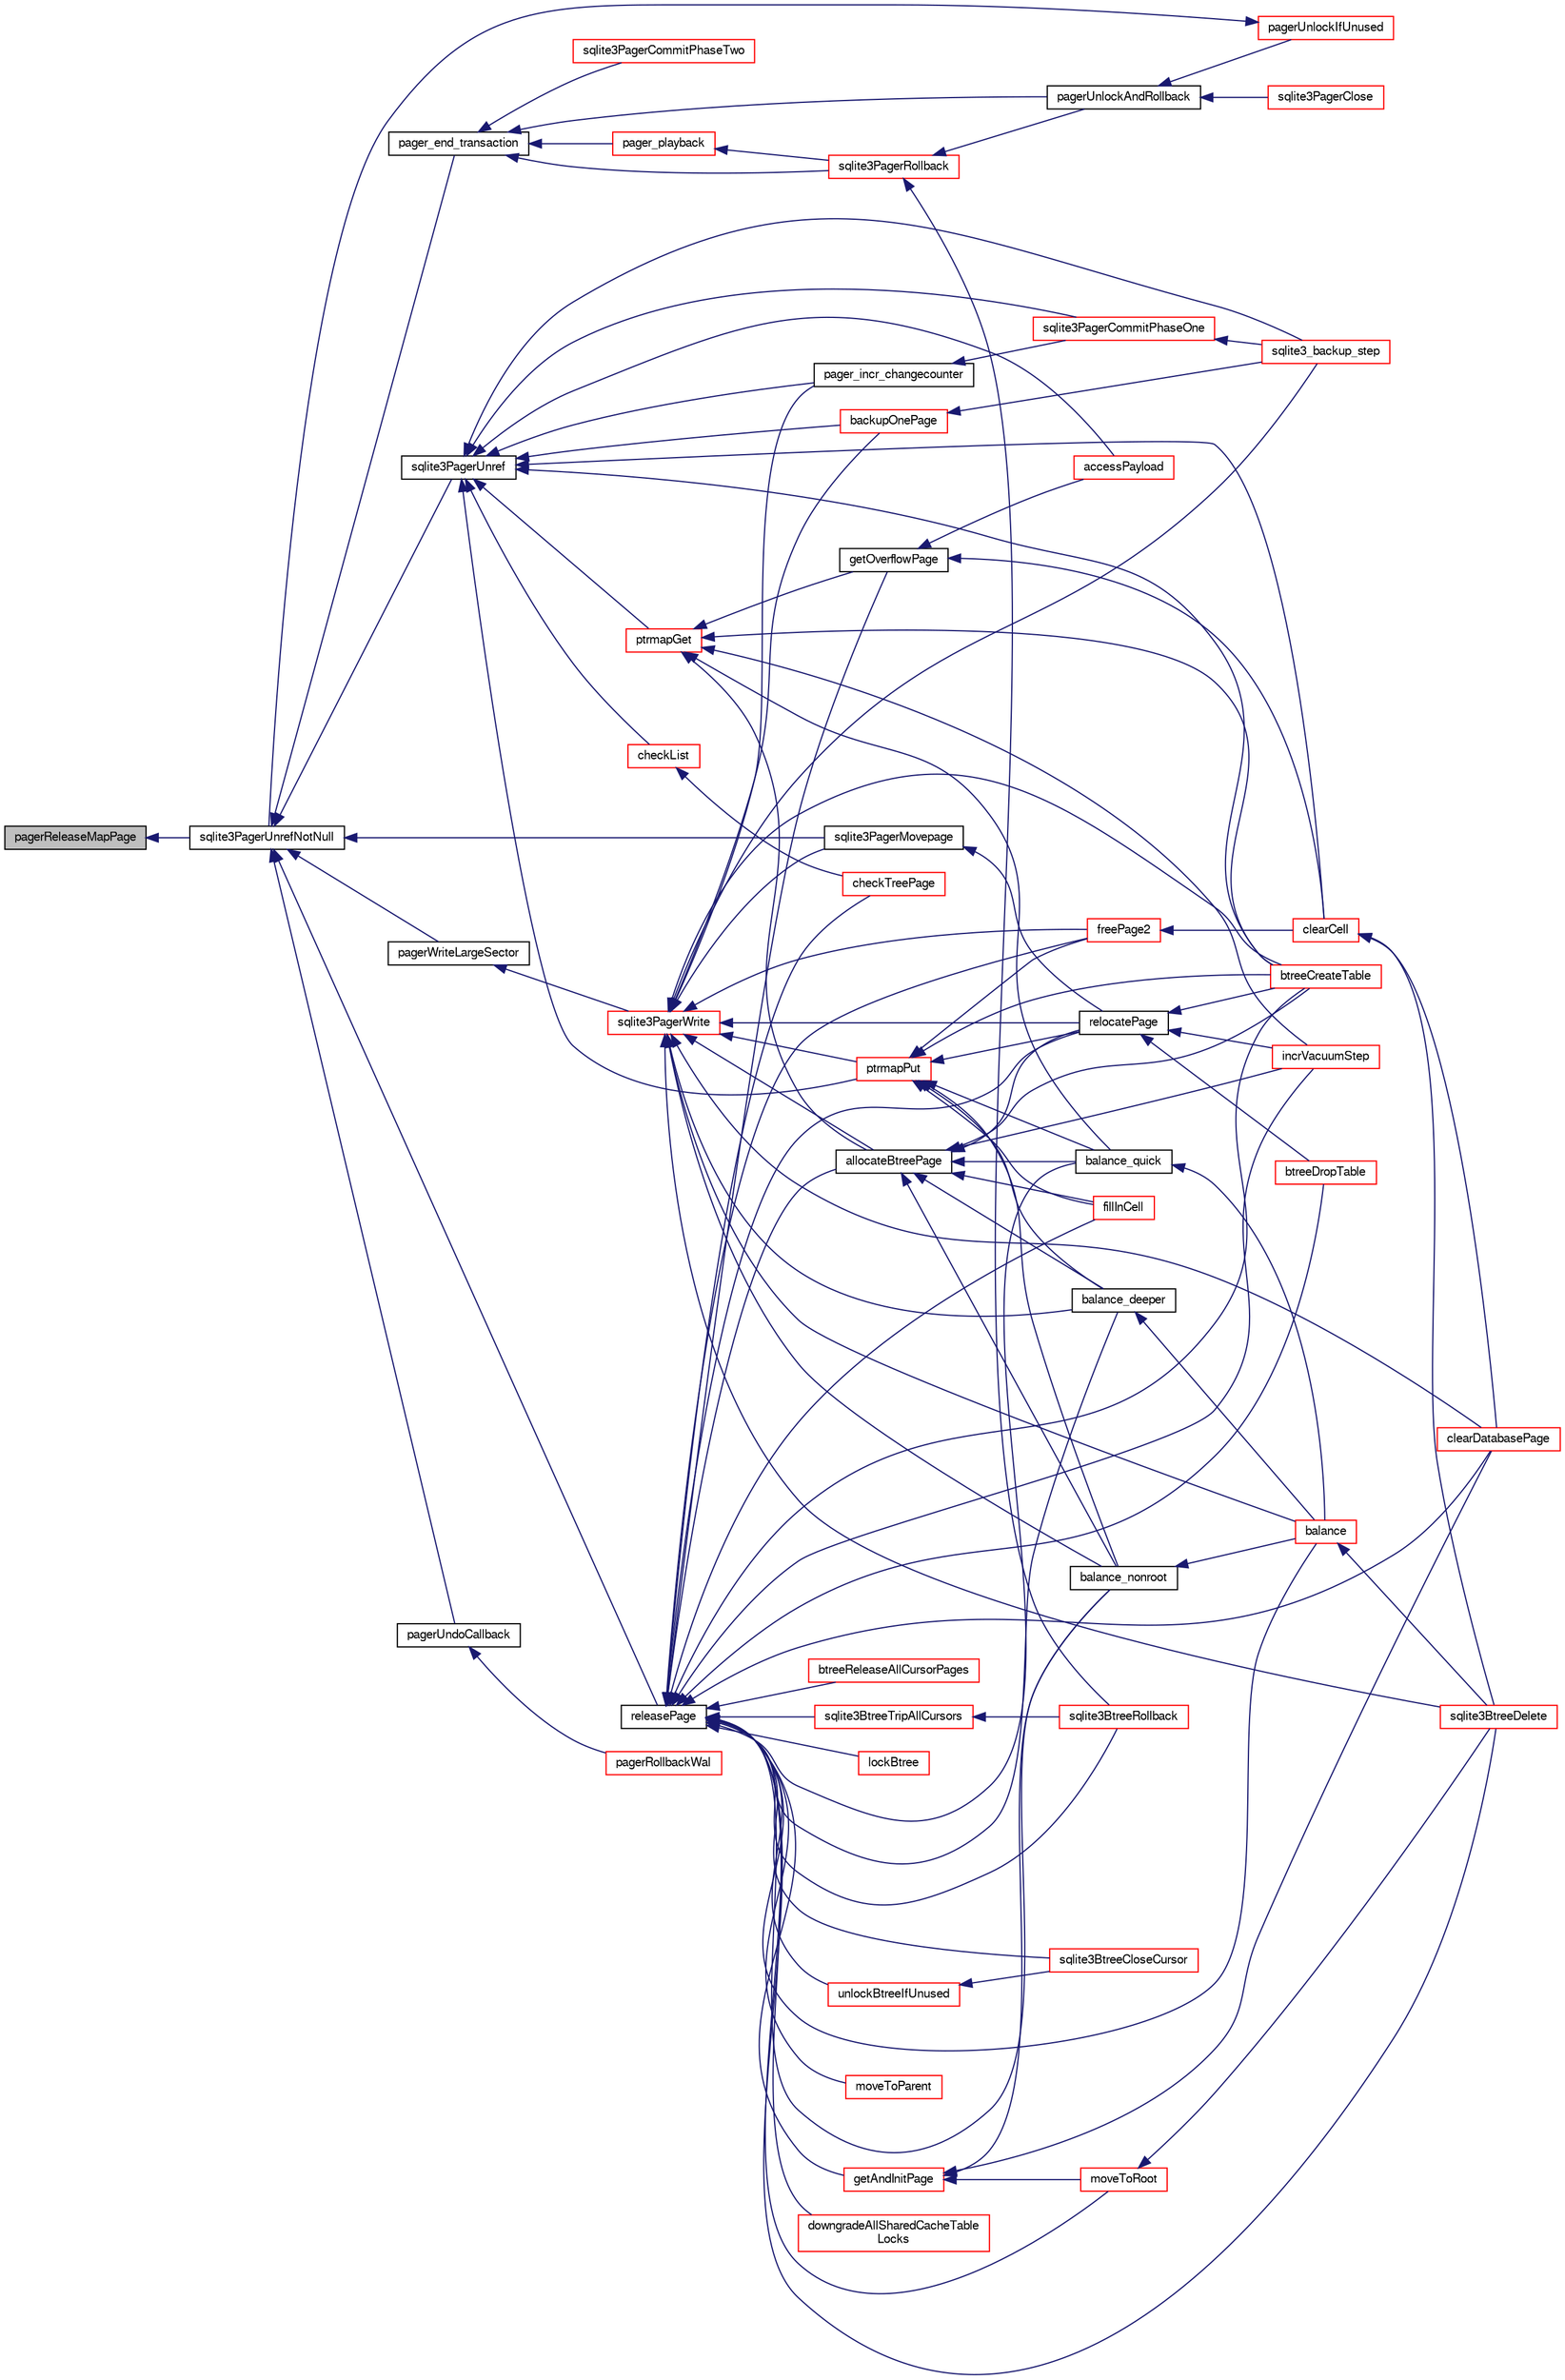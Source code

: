 digraph "pagerReleaseMapPage"
{
  edge [fontname="FreeSans",fontsize="10",labelfontname="FreeSans",labelfontsize="10"];
  node [fontname="FreeSans",fontsize="10",shape=record];
  rankdir="LR";
  Node204079 [label="pagerReleaseMapPage",height=0.2,width=0.4,color="black", fillcolor="grey75", style="filled", fontcolor="black"];
  Node204079 -> Node204080 [dir="back",color="midnightblue",fontsize="10",style="solid",fontname="FreeSans"];
  Node204080 [label="sqlite3PagerUnrefNotNull",height=0.2,width=0.4,color="black", fillcolor="white", style="filled",URL="$sqlite3_8c.html#a4b314f96f09f5c68c94672e420e31ab9"];
  Node204080 -> Node204081 [dir="back",color="midnightblue",fontsize="10",style="solid",fontname="FreeSans"];
  Node204081 [label="pager_end_transaction",height=0.2,width=0.4,color="black", fillcolor="white", style="filled",URL="$sqlite3_8c.html#a0814e2cfab386b1e3ba74528870339fe"];
  Node204081 -> Node204082 [dir="back",color="midnightblue",fontsize="10",style="solid",fontname="FreeSans"];
  Node204082 [label="pagerUnlockAndRollback",height=0.2,width=0.4,color="black", fillcolor="white", style="filled",URL="$sqlite3_8c.html#a02d96b7bf62c3b13ba905d168914518c"];
  Node204082 -> Node204083 [dir="back",color="midnightblue",fontsize="10",style="solid",fontname="FreeSans"];
  Node204083 [label="sqlite3PagerClose",height=0.2,width=0.4,color="red", fillcolor="white", style="filled",URL="$sqlite3_8c.html#af94b1f96b60689fd09422cce2c85f53f"];
  Node204082 -> Node204356 [dir="back",color="midnightblue",fontsize="10",style="solid",fontname="FreeSans"];
  Node204356 [label="pagerUnlockIfUnused",height=0.2,width=0.4,color="red", fillcolor="white", style="filled",URL="$sqlite3_8c.html#abf547f4276efb6f10262f7fde1e4d065"];
  Node204356 -> Node204080 [dir="back",color="midnightblue",fontsize="10",style="solid",fontname="FreeSans"];
  Node204081 -> Node204359 [dir="back",color="midnightblue",fontsize="10",style="solid",fontname="FreeSans"];
  Node204359 [label="pager_playback",height=0.2,width=0.4,color="red", fillcolor="white", style="filled",URL="$sqlite3_8c.html#a9d9a750a9fc76eb4b668c8a16b164a65"];
  Node204359 -> Node204365 [dir="back",color="midnightblue",fontsize="10",style="solid",fontname="FreeSans"];
  Node204365 [label="sqlite3PagerRollback",height=0.2,width=0.4,color="red", fillcolor="white", style="filled",URL="$sqlite3_8c.html#afdd2ecbb97b7a716892ff6bd10c7dfd0"];
  Node204365 -> Node204082 [dir="back",color="midnightblue",fontsize="10",style="solid",fontname="FreeSans"];
  Node204365 -> Node204370 [dir="back",color="midnightblue",fontsize="10",style="solid",fontname="FreeSans"];
  Node204370 [label="sqlite3BtreeRollback",height=0.2,width=0.4,color="red", fillcolor="white", style="filled",URL="$sqlite3_8c.html#a317473acdafdd688385c8954f09de186"];
  Node204081 -> Node204430 [dir="back",color="midnightblue",fontsize="10",style="solid",fontname="FreeSans"];
  Node204430 [label="sqlite3PagerCommitPhaseTwo",height=0.2,width=0.4,color="red", fillcolor="white", style="filled",URL="$sqlite3_8c.html#a18af1df44bbc3ae598f0559f6fc5861e"];
  Node204081 -> Node204365 [dir="back",color="midnightblue",fontsize="10",style="solid",fontname="FreeSans"];
  Node204080 -> Node204432 [dir="back",color="midnightblue",fontsize="10",style="solid",fontname="FreeSans"];
  Node204432 [label="pagerUndoCallback",height=0.2,width=0.4,color="black", fillcolor="white", style="filled",URL="$sqlite3_8c.html#aca578b7eaed97dbbc2219eb67e1de24f"];
  Node204432 -> Node204433 [dir="back",color="midnightblue",fontsize="10",style="solid",fontname="FreeSans"];
  Node204433 [label="pagerRollbackWal",height=0.2,width=0.4,color="red", fillcolor="white", style="filled",URL="$sqlite3_8c.html#a80911cae8e3a137646b54d4e3e52147b"];
  Node204080 -> Node204434 [dir="back",color="midnightblue",fontsize="10",style="solid",fontname="FreeSans"];
  Node204434 [label="sqlite3PagerUnref",height=0.2,width=0.4,color="black", fillcolor="white", style="filled",URL="$sqlite3_8c.html#aa9d040b7f24a8a5d99bf96863b52cd15"];
  Node204434 -> Node204435 [dir="back",color="midnightblue",fontsize="10",style="solid",fontname="FreeSans"];
  Node204435 [label="pager_incr_changecounter",height=0.2,width=0.4,color="black", fillcolor="white", style="filled",URL="$sqlite3_8c.html#add9f57a131d488bb6fc49dedc5a4df81"];
  Node204435 -> Node204436 [dir="back",color="midnightblue",fontsize="10",style="solid",fontname="FreeSans"];
  Node204436 [label="sqlite3PagerCommitPhaseOne",height=0.2,width=0.4,color="red", fillcolor="white", style="filled",URL="$sqlite3_8c.html#a2baf986bff9120486e9acc5951494ea7"];
  Node204436 -> Node204298 [dir="back",color="midnightblue",fontsize="10",style="solid",fontname="FreeSans"];
  Node204298 [label="sqlite3_backup_step",height=0.2,width=0.4,color="red", fillcolor="white", style="filled",URL="$sqlite3_8h.html#a1699b75e98d082eebc465a9e64c35269"];
  Node204434 -> Node204436 [dir="back",color="midnightblue",fontsize="10",style="solid",fontname="FreeSans"];
  Node204434 -> Node204437 [dir="back",color="midnightblue",fontsize="10",style="solid",fontname="FreeSans"];
  Node204437 [label="ptrmapPut",height=0.2,width=0.4,color="red", fillcolor="white", style="filled",URL="$sqlite3_8c.html#ac16fbe55892f29324ac5d09957374ed0"];
  Node204437 -> Node204405 [dir="back",color="midnightblue",fontsize="10",style="solid",fontname="FreeSans"];
  Node204405 [label="relocatePage",height=0.2,width=0.4,color="black", fillcolor="white", style="filled",URL="$sqlite3_8c.html#af8fb5934ff87b02845c89350c57fd2bc"];
  Node204405 -> Node204406 [dir="back",color="midnightblue",fontsize="10",style="solid",fontname="FreeSans"];
  Node204406 [label="incrVacuumStep",height=0.2,width=0.4,color="red", fillcolor="white", style="filled",URL="$sqlite3_8c.html#a68a85130a567f1700dc0907ec9227892"];
  Node204405 -> Node204408 [dir="back",color="midnightblue",fontsize="10",style="solid",fontname="FreeSans"];
  Node204408 [label="btreeCreateTable",height=0.2,width=0.4,color="red", fillcolor="white", style="filled",URL="$sqlite3_8c.html#a48e09eaac366a6b585edd02553872954"];
  Node204405 -> Node204403 [dir="back",color="midnightblue",fontsize="10",style="solid",fontname="FreeSans"];
  Node204403 [label="btreeDropTable",height=0.2,width=0.4,color="red", fillcolor="white", style="filled",URL="$sqlite3_8c.html#abba4061ea34842db278e91f537d2c2ff"];
  Node204437 -> Node204426 [dir="back",color="midnightblue",fontsize="10",style="solid",fontname="FreeSans"];
  Node204426 [label="freePage2",height=0.2,width=0.4,color="red", fillcolor="white", style="filled",URL="$sqlite3_8c.html#a625a2c2bdaf95cdb3a7cb945201f7efb"];
  Node204426 -> Node204421 [dir="back",color="midnightblue",fontsize="10",style="solid",fontname="FreeSans"];
  Node204421 [label="clearCell",height=0.2,width=0.4,color="red", fillcolor="white", style="filled",URL="$sqlite3_8c.html#acde9692b1b53b7e35fa3ee62c01a0341"];
  Node204421 -> Node204387 [dir="back",color="midnightblue",fontsize="10",style="solid",fontname="FreeSans"];
  Node204387 [label="sqlite3BtreeDelete",height=0.2,width=0.4,color="red", fillcolor="white", style="filled",URL="$sqlite3_8c.html#a65c40cd7ec987dbd25392a180f388fe7"];
  Node204421 -> Node204400 [dir="back",color="midnightblue",fontsize="10",style="solid",fontname="FreeSans"];
  Node204400 [label="clearDatabasePage",height=0.2,width=0.4,color="red", fillcolor="white", style="filled",URL="$sqlite3_8c.html#aecc3046a56feeeabd3ca93c0685e35d5"];
  Node204437 -> Node204423 [dir="back",color="midnightblue",fontsize="10",style="solid",fontname="FreeSans"];
  Node204423 [label="fillInCell",height=0.2,width=0.4,color="red", fillcolor="white", style="filled",URL="$sqlite3_8c.html#ab66a77004cf93954f2aae7e52a4e51a7"];
  Node204437 -> Node204424 [dir="back",color="midnightblue",fontsize="10",style="solid",fontname="FreeSans"];
  Node204424 [label="balance_quick",height=0.2,width=0.4,color="black", fillcolor="white", style="filled",URL="$sqlite3_8c.html#a92f1869a02b8b9196e5ea7ed2e61c328"];
  Node204424 -> Node204399 [dir="back",color="midnightblue",fontsize="10",style="solid",fontname="FreeSans"];
  Node204399 [label="balance",height=0.2,width=0.4,color="red", fillcolor="white", style="filled",URL="$sqlite3_8c.html#a173f7c872fb68ccd3a20440d640b66c7"];
  Node204399 -> Node204387 [dir="back",color="midnightblue",fontsize="10",style="solid",fontname="FreeSans"];
  Node204437 -> Node204398 [dir="back",color="midnightblue",fontsize="10",style="solid",fontname="FreeSans"];
  Node204398 [label="balance_nonroot",height=0.2,width=0.4,color="black", fillcolor="white", style="filled",URL="$sqlite3_8c.html#a513ba5c0beb3462a4b60064469f1539d"];
  Node204398 -> Node204399 [dir="back",color="midnightblue",fontsize="10",style="solid",fontname="FreeSans"];
  Node204437 -> Node204425 [dir="back",color="midnightblue",fontsize="10",style="solid",fontname="FreeSans"];
  Node204425 [label="balance_deeper",height=0.2,width=0.4,color="black", fillcolor="white", style="filled",URL="$sqlite3_8c.html#af8eafba12a6ebc987cf6ae89f4cce1a8"];
  Node204425 -> Node204399 [dir="back",color="midnightblue",fontsize="10",style="solid",fontname="FreeSans"];
  Node204437 -> Node204408 [dir="back",color="midnightblue",fontsize="10",style="solid",fontname="FreeSans"];
  Node204434 -> Node204442 [dir="back",color="midnightblue",fontsize="10",style="solid",fontname="FreeSans"];
  Node204442 [label="ptrmapGet",height=0.2,width=0.4,color="red", fillcolor="white", style="filled",URL="$sqlite3_8c.html#ae91bfd9c1bec807a52a384d2ed01934b"];
  Node204442 -> Node204406 [dir="back",color="midnightblue",fontsize="10",style="solid",fontname="FreeSans"];
  Node204442 -> Node204410 [dir="back",color="midnightblue",fontsize="10",style="solid",fontname="FreeSans"];
  Node204410 [label="getOverflowPage",height=0.2,width=0.4,color="black", fillcolor="white", style="filled",URL="$sqlite3_8c.html#af907f898e049d621e2c9dc1ed1d63cf4"];
  Node204410 -> Node204411 [dir="back",color="midnightblue",fontsize="10",style="solid",fontname="FreeSans"];
  Node204411 [label="accessPayload",height=0.2,width=0.4,color="red", fillcolor="white", style="filled",URL="$sqlite3_8c.html#acf70e6d3cb6afd54d677b3dffb6959d2"];
  Node204410 -> Node204421 [dir="back",color="midnightblue",fontsize="10",style="solid",fontname="FreeSans"];
  Node204442 -> Node204422 [dir="back",color="midnightblue",fontsize="10",style="solid",fontname="FreeSans"];
  Node204422 [label="allocateBtreePage",height=0.2,width=0.4,color="black", fillcolor="white", style="filled",URL="$sqlite3_8c.html#ae84ce1103eabfe9455a6a59e6cec4a33"];
  Node204422 -> Node204405 [dir="back",color="midnightblue",fontsize="10",style="solid",fontname="FreeSans"];
  Node204422 -> Node204406 [dir="back",color="midnightblue",fontsize="10",style="solid",fontname="FreeSans"];
  Node204422 -> Node204423 [dir="back",color="midnightblue",fontsize="10",style="solid",fontname="FreeSans"];
  Node204422 -> Node204424 [dir="back",color="midnightblue",fontsize="10",style="solid",fontname="FreeSans"];
  Node204422 -> Node204398 [dir="back",color="midnightblue",fontsize="10",style="solid",fontname="FreeSans"];
  Node204422 -> Node204425 [dir="back",color="midnightblue",fontsize="10",style="solid",fontname="FreeSans"];
  Node204422 -> Node204408 [dir="back",color="midnightblue",fontsize="10",style="solid",fontname="FreeSans"];
  Node204442 -> Node204424 [dir="back",color="midnightblue",fontsize="10",style="solid",fontname="FreeSans"];
  Node204442 -> Node204408 [dir="back",color="midnightblue",fontsize="10",style="solid",fontname="FreeSans"];
  Node204434 -> Node204411 [dir="back",color="midnightblue",fontsize="10",style="solid",fontname="FreeSans"];
  Node204434 -> Node204421 [dir="back",color="midnightblue",fontsize="10",style="solid",fontname="FreeSans"];
  Node204434 -> Node204408 [dir="back",color="midnightblue",fontsize="10",style="solid",fontname="FreeSans"];
  Node204434 -> Node204444 [dir="back",color="midnightblue",fontsize="10",style="solid",fontname="FreeSans"];
  Node204444 [label="checkList",height=0.2,width=0.4,color="red", fillcolor="white", style="filled",URL="$sqlite3_8c.html#a7c888a9a7f402383d462ddef0e59f52e"];
  Node204444 -> Node204428 [dir="back",color="midnightblue",fontsize="10",style="solid",fontname="FreeSans"];
  Node204428 [label="checkTreePage",height=0.2,width=0.4,color="red", fillcolor="white", style="filled",URL="$sqlite3_8c.html#a0bdac89d12e5ac328d260ae8259777b2"];
  Node204434 -> Node204445 [dir="back",color="midnightblue",fontsize="10",style="solid",fontname="FreeSans"];
  Node204445 [label="backupOnePage",height=0.2,width=0.4,color="red", fillcolor="white", style="filled",URL="$sqlite3_8c.html#a7efb6a8380d746b14e73db99ad3428a2"];
  Node204445 -> Node204298 [dir="back",color="midnightblue",fontsize="10",style="solid",fontname="FreeSans"];
  Node204434 -> Node204298 [dir="back",color="midnightblue",fontsize="10",style="solid",fontname="FreeSans"];
  Node204080 -> Node204451 [dir="back",color="midnightblue",fontsize="10",style="solid",fontname="FreeSans"];
  Node204451 [label="pagerWriteLargeSector",height=0.2,width=0.4,color="black", fillcolor="white", style="filled",URL="$sqlite3_8c.html#a06334f0cc1c2dc95ffe29c2359928b92"];
  Node204451 -> Node204452 [dir="back",color="midnightblue",fontsize="10",style="solid",fontname="FreeSans"];
  Node204452 [label="sqlite3PagerWrite",height=0.2,width=0.4,color="red", fillcolor="white", style="filled",URL="$sqlite3_8c.html#ad4b8aee028ee99575b0748b299e04ed0"];
  Node204452 -> Node204435 [dir="back",color="midnightblue",fontsize="10",style="solid",fontname="FreeSans"];
  Node204452 -> Node204453 [dir="back",color="midnightblue",fontsize="10",style="solid",fontname="FreeSans"];
  Node204453 [label="sqlite3PagerMovepage",height=0.2,width=0.4,color="black", fillcolor="white", style="filled",URL="$sqlite3_8c.html#a8cdedc7a185709301f12c4d7b305aa1e"];
  Node204453 -> Node204405 [dir="back",color="midnightblue",fontsize="10",style="solid",fontname="FreeSans"];
  Node204452 -> Node204437 [dir="back",color="midnightblue",fontsize="10",style="solid",fontname="FreeSans"];
  Node204452 -> Node204405 [dir="back",color="midnightblue",fontsize="10",style="solid",fontname="FreeSans"];
  Node204452 -> Node204422 [dir="back",color="midnightblue",fontsize="10",style="solid",fontname="FreeSans"];
  Node204452 -> Node204426 [dir="back",color="midnightblue",fontsize="10",style="solid",fontname="FreeSans"];
  Node204452 -> Node204398 [dir="back",color="midnightblue",fontsize="10",style="solid",fontname="FreeSans"];
  Node204452 -> Node204425 [dir="back",color="midnightblue",fontsize="10",style="solid",fontname="FreeSans"];
  Node204452 -> Node204399 [dir="back",color="midnightblue",fontsize="10",style="solid",fontname="FreeSans"];
  Node204452 -> Node204387 [dir="back",color="midnightblue",fontsize="10",style="solid",fontname="FreeSans"];
  Node204452 -> Node204408 [dir="back",color="midnightblue",fontsize="10",style="solid",fontname="FreeSans"];
  Node204452 -> Node204400 [dir="back",color="midnightblue",fontsize="10",style="solid",fontname="FreeSans"];
  Node204452 -> Node204445 [dir="back",color="midnightblue",fontsize="10",style="solid",fontname="FreeSans"];
  Node204452 -> Node204298 [dir="back",color="midnightblue",fontsize="10",style="solid",fontname="FreeSans"];
  Node204080 -> Node204453 [dir="back",color="midnightblue",fontsize="10",style="solid",fontname="FreeSans"];
  Node204080 -> Node204458 [dir="back",color="midnightblue",fontsize="10",style="solid",fontname="FreeSans"];
  Node204458 [label="releasePage",height=0.2,width=0.4,color="black", fillcolor="white", style="filled",URL="$sqlite3_8c.html#a92c6fb14f9bcf117440c35116c26d6c4"];
  Node204458 -> Node204459 [dir="back",color="midnightblue",fontsize="10",style="solid",fontname="FreeSans"];
  Node204459 [label="downgradeAllSharedCacheTable\lLocks",height=0.2,width=0.4,color="red", fillcolor="white", style="filled",URL="$sqlite3_8c.html#a190cd892d7b1636800149aa2fb20f4ef"];
  Node204458 -> Node204461 [dir="back",color="midnightblue",fontsize="10",style="solid",fontname="FreeSans"];
  Node204461 [label="btreeReleaseAllCursorPages",height=0.2,width=0.4,color="red", fillcolor="white", style="filled",URL="$sqlite3_8c.html#a8535e63c9127b9f6b5b136cab41cbdd7"];
  Node204458 -> Node204376 [dir="back",color="midnightblue",fontsize="10",style="solid",fontname="FreeSans"];
  Node204376 [label="getAndInitPage",height=0.2,width=0.4,color="red", fillcolor="white", style="filled",URL="$sqlite3_8c.html#ae85122d12808231a8d58459440a405ab"];
  Node204376 -> Node204378 [dir="back",color="midnightblue",fontsize="10",style="solid",fontname="FreeSans"];
  Node204378 [label="moveToRoot",height=0.2,width=0.4,color="red", fillcolor="white", style="filled",URL="$sqlite3_8c.html#a2b8fb9bf88e10e7e4dedc8da64e7e956"];
  Node204378 -> Node204387 [dir="back",color="midnightblue",fontsize="10",style="solid",fontname="FreeSans"];
  Node204376 -> Node204398 [dir="back",color="midnightblue",fontsize="10",style="solid",fontname="FreeSans"];
  Node204376 -> Node204400 [dir="back",color="midnightblue",fontsize="10",style="solid",fontname="FreeSans"];
  Node204458 -> Node204362 [dir="back",color="midnightblue",fontsize="10",style="solid",fontname="FreeSans"];
  Node204362 [label="lockBtree",height=0.2,width=0.4,color="red", fillcolor="white", style="filled",URL="$sqlite3_8c.html#a5b808194d3178be15705a420265cee9d"];
  Node204458 -> Node204462 [dir="back",color="midnightblue",fontsize="10",style="solid",fontname="FreeSans"];
  Node204462 [label="unlockBtreeIfUnused",height=0.2,width=0.4,color="red", fillcolor="white", style="filled",URL="$sqlite3_8c.html#ada198bfad4d2c61e88bd9317e98cc96c"];
  Node204462 -> Node204463 [dir="back",color="midnightblue",fontsize="10",style="solid",fontname="FreeSans"];
  Node204463 [label="sqlite3BtreeCloseCursor",height=0.2,width=0.4,color="red", fillcolor="white", style="filled",URL="$sqlite3_8c.html#a7f494da0a512d247d690d6bc19397791"];
  Node204458 -> Node204405 [dir="back",color="midnightblue",fontsize="10",style="solid",fontname="FreeSans"];
  Node204458 -> Node204406 [dir="back",color="midnightblue",fontsize="10",style="solid",fontname="FreeSans"];
  Node204458 -> Node204464 [dir="back",color="midnightblue",fontsize="10",style="solid",fontname="FreeSans"];
  Node204464 [label="sqlite3BtreeTripAllCursors",height=0.2,width=0.4,color="red", fillcolor="white", style="filled",URL="$sqlite3_8c.html#a7e94025b9bd56e9e9ccf148d1a0e1acf"];
  Node204464 -> Node204370 [dir="back",color="midnightblue",fontsize="10",style="solid",fontname="FreeSans"];
  Node204458 -> Node204370 [dir="back",color="midnightblue",fontsize="10",style="solid",fontname="FreeSans"];
  Node204458 -> Node204463 [dir="back",color="midnightblue",fontsize="10",style="solid",fontname="FreeSans"];
  Node204458 -> Node204410 [dir="back",color="midnightblue",fontsize="10",style="solid",fontname="FreeSans"];
  Node204458 -> Node204465 [dir="back",color="midnightblue",fontsize="10",style="solid",fontname="FreeSans"];
  Node204465 [label="moveToParent",height=0.2,width=0.4,color="red", fillcolor="white", style="filled",URL="$sqlite3_8c.html#a6d71d2659481a7b7866f9445a62ec248"];
  Node204458 -> Node204378 [dir="back",color="midnightblue",fontsize="10",style="solid",fontname="FreeSans"];
  Node204458 -> Node204422 [dir="back",color="midnightblue",fontsize="10",style="solid",fontname="FreeSans"];
  Node204458 -> Node204426 [dir="back",color="midnightblue",fontsize="10",style="solid",fontname="FreeSans"];
  Node204458 -> Node204423 [dir="back",color="midnightblue",fontsize="10",style="solid",fontname="FreeSans"];
  Node204458 -> Node204424 [dir="back",color="midnightblue",fontsize="10",style="solid",fontname="FreeSans"];
  Node204458 -> Node204398 [dir="back",color="midnightblue",fontsize="10",style="solid",fontname="FreeSans"];
  Node204458 -> Node204425 [dir="back",color="midnightblue",fontsize="10",style="solid",fontname="FreeSans"];
  Node204458 -> Node204399 [dir="back",color="midnightblue",fontsize="10",style="solid",fontname="FreeSans"];
  Node204458 -> Node204387 [dir="back",color="midnightblue",fontsize="10",style="solid",fontname="FreeSans"];
  Node204458 -> Node204408 [dir="back",color="midnightblue",fontsize="10",style="solid",fontname="FreeSans"];
  Node204458 -> Node204400 [dir="back",color="midnightblue",fontsize="10",style="solid",fontname="FreeSans"];
  Node204458 -> Node204403 [dir="back",color="midnightblue",fontsize="10",style="solid",fontname="FreeSans"];
  Node204458 -> Node204428 [dir="back",color="midnightblue",fontsize="10",style="solid",fontname="FreeSans"];
}

